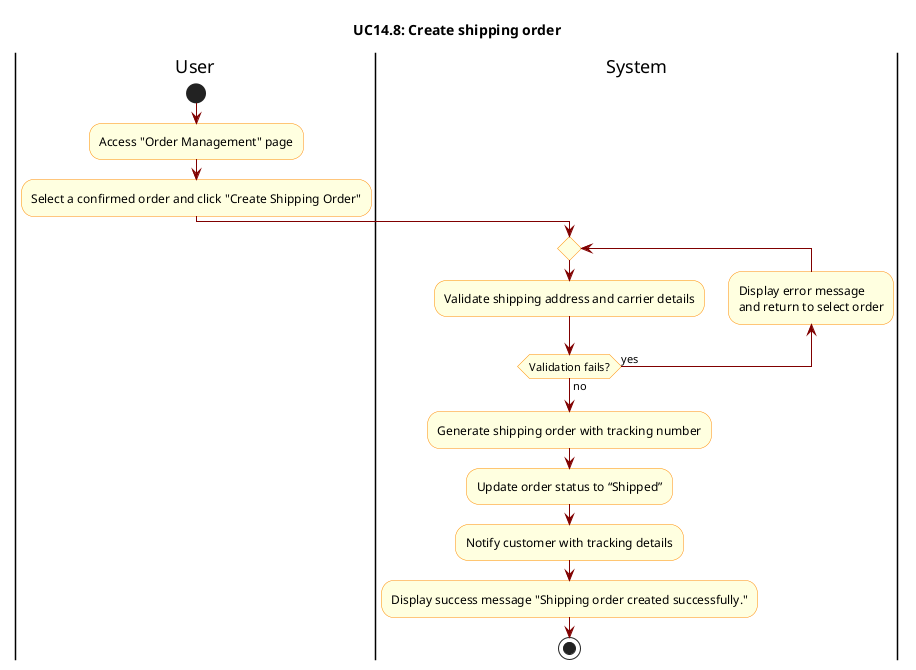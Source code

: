 @startuml

skinparam ActivityBackgroundColor LightYellow
skinparam ActivityBorderColor DarkOrange
skinparam ArrowColor Maroon

title UC14.8: Create shipping order

|User|
start
:Access "Order Management" page;
:Select a confirmed order and click "Create Shipping Order";

|System|
repeat
    :Validate shipping address and carrier details;
    backward :Display error message  
    and return to select order;
repeat while (Validation fails?) is (yes) not (no)

|System|
:Generate shipping order with tracking number;
:Update order status to “Shipped”;
:Notify customer with tracking details;
:Display success message "Shipping order created successfully.";
stop

@enduml
